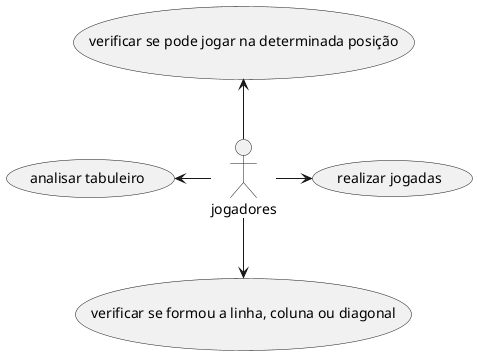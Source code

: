 @startuml

:jogadores: -left-> (analisar tabuleiro)
:jogadores: -right-> (realizar jogadas)
:jogadores: -up-> (verificar se pode jogar na determinada posição)
:jogadores: -down-> (verificar se formou a linha, coluna ou diagonal)
















@enduml